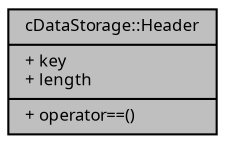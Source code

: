digraph "cDataStorage::Header"
{
  edge [fontname="Sans",fontsize="8",labelfontname="Sans",labelfontsize="8"];
  node [fontname="Sans",fontsize="8",shape=record];
  Node1 [label="{cDataStorage::Header\n|+ key\l+ length\l|+ operator==()\l}",height=0.2,width=0.4,color="black", fillcolor="grey75", style="filled", fontcolor="black"];
}
